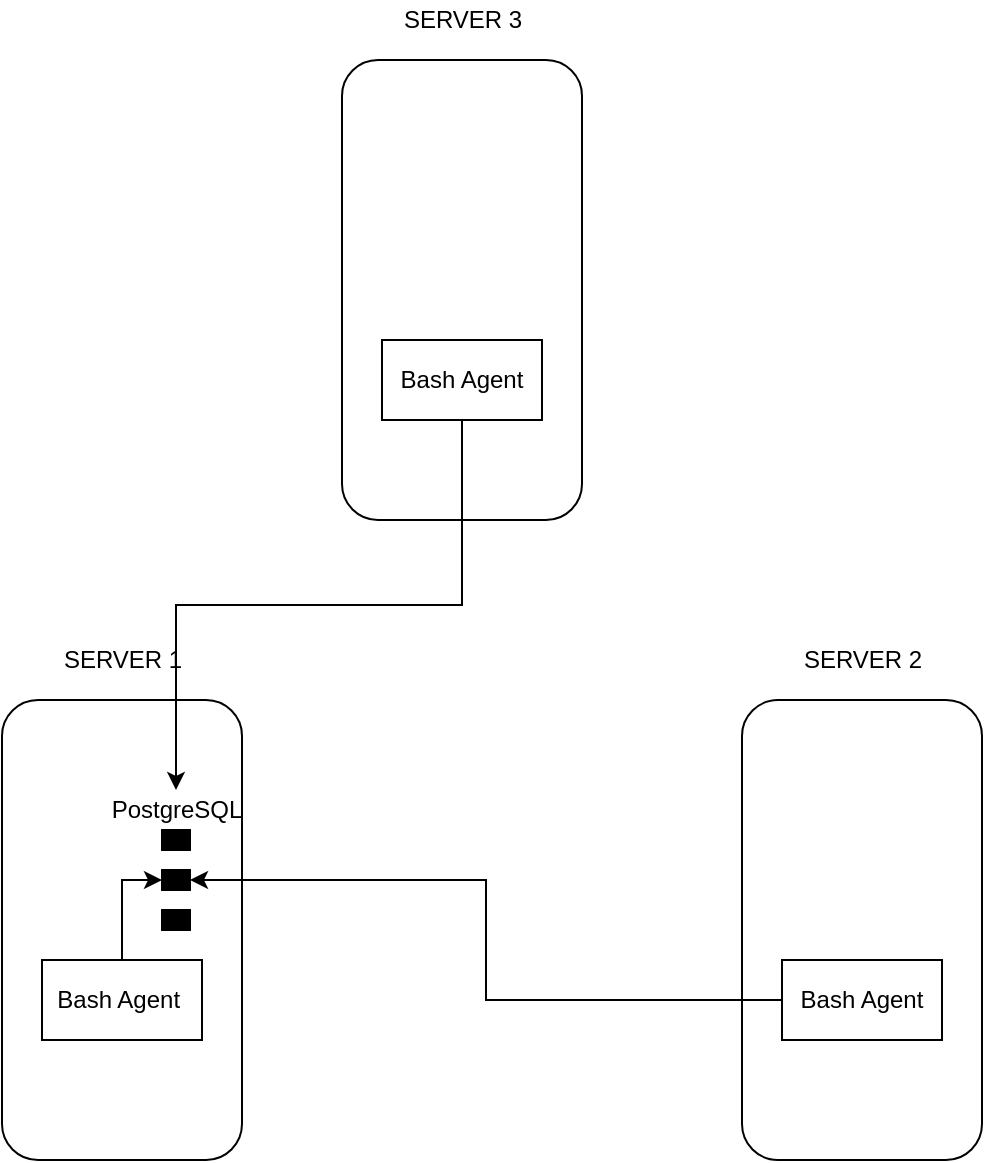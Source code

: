 <mxfile version="12.3.3" type="device" pages="1"><diagram id="4_TUoQxcO8-gatM_0e-t" name="Page-1"><mxGraphModel dx="1422" dy="873" grid="1" gridSize="10" guides="1" tooltips="1" connect="1" arrows="1" fold="1" page="1" pageScale="1" pageWidth="850" pageHeight="1100" math="0" shadow="0"><root><mxCell id="0"/><mxCell id="1" parent="0"/><mxCell id="fSuIDk1trrhOv7tAQgjl-1" value="" style="rounded=1;whiteSpace=wrap;html=1;" vertex="1" parent="1"><mxGeometry x="180" y="450" width="120" height="230" as="geometry"/></mxCell><mxCell id="fSuIDk1trrhOv7tAQgjl-2" value="" style="rounded=1;whiteSpace=wrap;html=1;" vertex="1" parent="1"><mxGeometry x="350" y="130" width="120" height="230" as="geometry"/></mxCell><mxCell id="fSuIDk1trrhOv7tAQgjl-3" value="" style="rounded=1;whiteSpace=wrap;html=1;" vertex="1" parent="1"><mxGeometry x="550" y="450" width="120" height="230" as="geometry"/></mxCell><mxCell id="fSuIDk1trrhOv7tAQgjl-18" style="edgeStyle=orthogonalEdgeStyle;rounded=0;orthogonalLoop=1;jettySize=auto;html=1;exitX=0.5;exitY=1;exitDx=0;exitDy=0;" edge="1" parent="1" source="fSuIDk1trrhOv7tAQgjl-4" target="fSuIDk1trrhOv7tAQgjl-13"><mxGeometry relative="1" as="geometry"/></mxCell><mxCell id="fSuIDk1trrhOv7tAQgjl-4" value="Bash Agent" style="rounded=0;whiteSpace=wrap;html=1;" vertex="1" parent="1"><mxGeometry x="370" y="270" width="80" height="40" as="geometry"/></mxCell><mxCell id="fSuIDk1trrhOv7tAQgjl-15" style="edgeStyle=orthogonalEdgeStyle;rounded=0;orthogonalLoop=1;jettySize=auto;html=1;exitX=0;exitY=0.5;exitDx=0;exitDy=0;entryX=0.5;entryY=0;entryDx=0;entryDy=0;" edge="1" parent="1" source="fSuIDk1trrhOv7tAQgjl-5" target="fSuIDk1trrhOv7tAQgjl-9"><mxGeometry relative="1" as="geometry"/></mxCell><mxCell id="fSuIDk1trrhOv7tAQgjl-5" value="Bash Agent" style="rounded=0;whiteSpace=wrap;html=1;" vertex="1" parent="1"><mxGeometry x="570" y="580" width="80" height="40" as="geometry"/></mxCell><mxCell id="fSuIDk1trrhOv7tAQgjl-17" style="edgeStyle=orthogonalEdgeStyle;rounded=0;orthogonalLoop=1;jettySize=auto;html=1;exitX=0.5;exitY=0;exitDx=0;exitDy=0;entryX=0.5;entryY=1;entryDx=0;entryDy=0;" edge="1" parent="1" source="fSuIDk1trrhOv7tAQgjl-6" target="fSuIDk1trrhOv7tAQgjl-9"><mxGeometry relative="1" as="geometry"/></mxCell><mxCell id="fSuIDk1trrhOv7tAQgjl-6" value="Bash Agent&amp;nbsp;" style="rounded=0;whiteSpace=wrap;html=1;" vertex="1" parent="1"><mxGeometry x="200" y="580" width="80" height="40" as="geometry"/></mxCell><mxCell id="fSuIDk1trrhOv7tAQgjl-9" value="" style="shape=parallelMarker;direction=south;html=1;outlineConnect=0;" vertex="1" parent="1"><mxGeometry x="260" y="515" width="14" height="50" as="geometry"/></mxCell><mxCell id="fSuIDk1trrhOv7tAQgjl-10" value="SERVER 1" style="text;html=1;align=center;verticalAlign=middle;resizable=0;points=[];;autosize=1;" vertex="1" parent="1"><mxGeometry x="205" y="420" width="70" height="20" as="geometry"/></mxCell><mxCell id="fSuIDk1trrhOv7tAQgjl-11" value="SERVER 2" style="text;html=1;align=center;verticalAlign=middle;resizable=0;points=[];;autosize=1;" vertex="1" parent="1"><mxGeometry x="575" y="420" width="70" height="20" as="geometry"/></mxCell><mxCell id="fSuIDk1trrhOv7tAQgjl-12" value="SERVER 3" style="text;html=1;align=center;verticalAlign=middle;resizable=0;points=[];;autosize=1;" vertex="1" parent="1"><mxGeometry x="375" y="100" width="70" height="20" as="geometry"/></mxCell><mxCell id="fSuIDk1trrhOv7tAQgjl-13" value="PostgreSQL" style="text;html=1;align=center;verticalAlign=middle;resizable=0;points=[];;autosize=1;" vertex="1" parent="1"><mxGeometry x="227" y="495" width="80" height="20" as="geometry"/></mxCell></root></mxGraphModel></diagram></mxfile>
